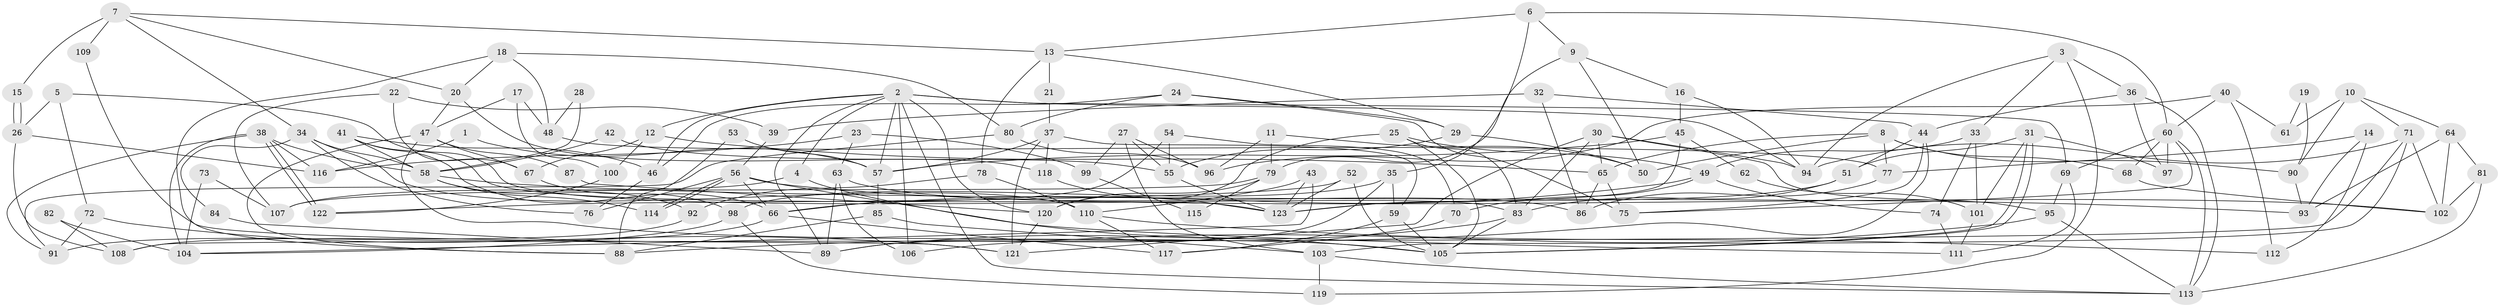 // coarse degree distribution, {4: 0.22972972972972974, 5: 0.3108108108108108, 6: 0.14864864864864866, 10: 0.02702702702702703, 2: 0.06756756756756757, 3: 0.0945945945945946, 7: 0.06756756756756757, 8: 0.04054054054054054, 13: 0.013513513513513514}
// Generated by graph-tools (version 1.1) at 2025/37/03/04/25 23:37:03]
// undirected, 123 vertices, 246 edges
graph export_dot {
  node [color=gray90,style=filled];
  1;
  2;
  3;
  4;
  5;
  6;
  7;
  8;
  9;
  10;
  11;
  12;
  13;
  14;
  15;
  16;
  17;
  18;
  19;
  20;
  21;
  22;
  23;
  24;
  25;
  26;
  27;
  28;
  29;
  30;
  31;
  32;
  33;
  34;
  35;
  36;
  37;
  38;
  39;
  40;
  41;
  42;
  43;
  44;
  45;
  46;
  47;
  48;
  49;
  50;
  51;
  52;
  53;
  54;
  55;
  56;
  57;
  58;
  59;
  60;
  61;
  62;
  63;
  64;
  65;
  66;
  67;
  68;
  69;
  70;
  71;
  72;
  73;
  74;
  75;
  76;
  77;
  78;
  79;
  80;
  81;
  82;
  83;
  84;
  85;
  86;
  87;
  88;
  89;
  90;
  91;
  92;
  93;
  94;
  95;
  96;
  97;
  98;
  99;
  100;
  101;
  102;
  103;
  104;
  105;
  106;
  107;
  108;
  109;
  110;
  111;
  112;
  113;
  114;
  115;
  116;
  117;
  118;
  119;
  120;
  121;
  122;
  123;
  1 -- 57;
  1 -- 116;
  2 -- 69;
  2 -- 94;
  2 -- 4;
  2 -- 12;
  2 -- 46;
  2 -- 57;
  2 -- 89;
  2 -- 106;
  2 -- 113;
  2 -- 120;
  3 -- 33;
  3 -- 119;
  3 -- 36;
  3 -- 94;
  4 -- 105;
  4 -- 107;
  5 -- 83;
  5 -- 72;
  5 -- 26;
  6 -- 60;
  6 -- 35;
  6 -- 9;
  6 -- 13;
  7 -- 13;
  7 -- 34;
  7 -- 15;
  7 -- 20;
  7 -- 109;
  8 -- 65;
  8 -- 68;
  8 -- 50;
  8 -- 77;
  8 -- 90;
  9 -- 50;
  9 -- 16;
  9 -- 79;
  10 -- 64;
  10 -- 71;
  10 -- 61;
  10 -- 90;
  11 -- 96;
  11 -- 50;
  11 -- 79;
  12 -- 100;
  12 -- 65;
  12 -- 67;
  13 -- 29;
  13 -- 21;
  13 -- 78;
  14 -- 93;
  14 -- 77;
  14 -- 112;
  15 -- 26;
  15 -- 26;
  16 -- 45;
  16 -- 94;
  17 -- 48;
  17 -- 47;
  17 -- 100;
  18 -- 20;
  18 -- 88;
  18 -- 48;
  18 -- 80;
  19 -- 90;
  19 -- 61;
  20 -- 47;
  20 -- 118;
  21 -- 37;
  22 -- 107;
  22 -- 39;
  22 -- 67;
  23 -- 63;
  23 -- 116;
  23 -- 99;
  24 -- 46;
  24 -- 75;
  24 -- 29;
  24 -- 80;
  25 -- 120;
  25 -- 49;
  25 -- 83;
  25 -- 105;
  26 -- 108;
  26 -- 116;
  27 -- 96;
  27 -- 103;
  27 -- 55;
  27 -- 99;
  28 -- 48;
  28 -- 58;
  29 -- 55;
  29 -- 50;
  30 -- 83;
  30 -- 94;
  30 -- 65;
  30 -- 95;
  30 -- 121;
  31 -- 97;
  31 -- 105;
  31 -- 105;
  31 -- 51;
  31 -- 101;
  32 -- 86;
  32 -- 44;
  32 -- 39;
  33 -- 101;
  33 -- 49;
  33 -- 74;
  34 -- 58;
  34 -- 76;
  34 -- 84;
  34 -- 110;
  35 -- 89;
  35 -- 98;
  35 -- 59;
  36 -- 44;
  36 -- 97;
  36 -- 113;
  37 -- 59;
  37 -- 121;
  37 -- 57;
  37 -- 118;
  38 -- 122;
  38 -- 122;
  38 -- 58;
  38 -- 91;
  38 -- 104;
  38 -- 116;
  39 -- 56;
  40 -- 112;
  40 -- 60;
  40 -- 61;
  40 -- 96;
  41 -- 66;
  41 -- 123;
  41 -- 46;
  41 -- 58;
  42 -- 55;
  42 -- 58;
  43 -- 110;
  43 -- 123;
  43 -- 104;
  44 -- 88;
  44 -- 51;
  44 -- 75;
  45 -- 57;
  45 -- 123;
  45 -- 62;
  46 -- 76;
  47 -- 105;
  47 -- 67;
  47 -- 87;
  47 -- 88;
  48 -- 77;
  49 -- 70;
  49 -- 74;
  49 -- 66;
  51 -- 83;
  51 -- 123;
  52 -- 123;
  52 -- 105;
  52 -- 122;
  53 -- 57;
  53 -- 88;
  54 -- 55;
  54 -- 66;
  54 -- 70;
  55 -- 123;
  56 -- 66;
  56 -- 114;
  56 -- 114;
  56 -- 76;
  56 -- 102;
  56 -- 111;
  57 -- 85;
  58 -- 93;
  58 -- 92;
  58 -- 114;
  59 -- 105;
  59 -- 117;
  60 -- 113;
  60 -- 75;
  60 -- 68;
  60 -- 69;
  60 -- 97;
  62 -- 101;
  63 -- 89;
  63 -- 106;
  63 -- 86;
  64 -- 81;
  64 -- 102;
  64 -- 93;
  65 -- 75;
  65 -- 86;
  66 -- 91;
  66 -- 117;
  67 -- 98;
  68 -- 102;
  69 -- 95;
  69 -- 111;
  70 -- 117;
  71 -- 94;
  71 -- 108;
  71 -- 102;
  71 -- 103;
  72 -- 91;
  72 -- 121;
  73 -- 104;
  73 -- 107;
  74 -- 111;
  77 -- 86;
  78 -- 110;
  78 -- 92;
  79 -- 107;
  79 -- 115;
  79 -- 120;
  80 -- 91;
  80 -- 96;
  81 -- 113;
  81 -- 102;
  82 -- 104;
  82 -- 108;
  83 -- 105;
  83 -- 89;
  84 -- 89;
  85 -- 103;
  85 -- 88;
  87 -- 120;
  90 -- 93;
  92 -- 108;
  95 -- 113;
  95 -- 106;
  98 -- 104;
  98 -- 119;
  99 -- 115;
  100 -- 122;
  101 -- 111;
  103 -- 113;
  103 -- 119;
  109 -- 121;
  110 -- 117;
  110 -- 112;
  118 -- 123;
  120 -- 121;
}
